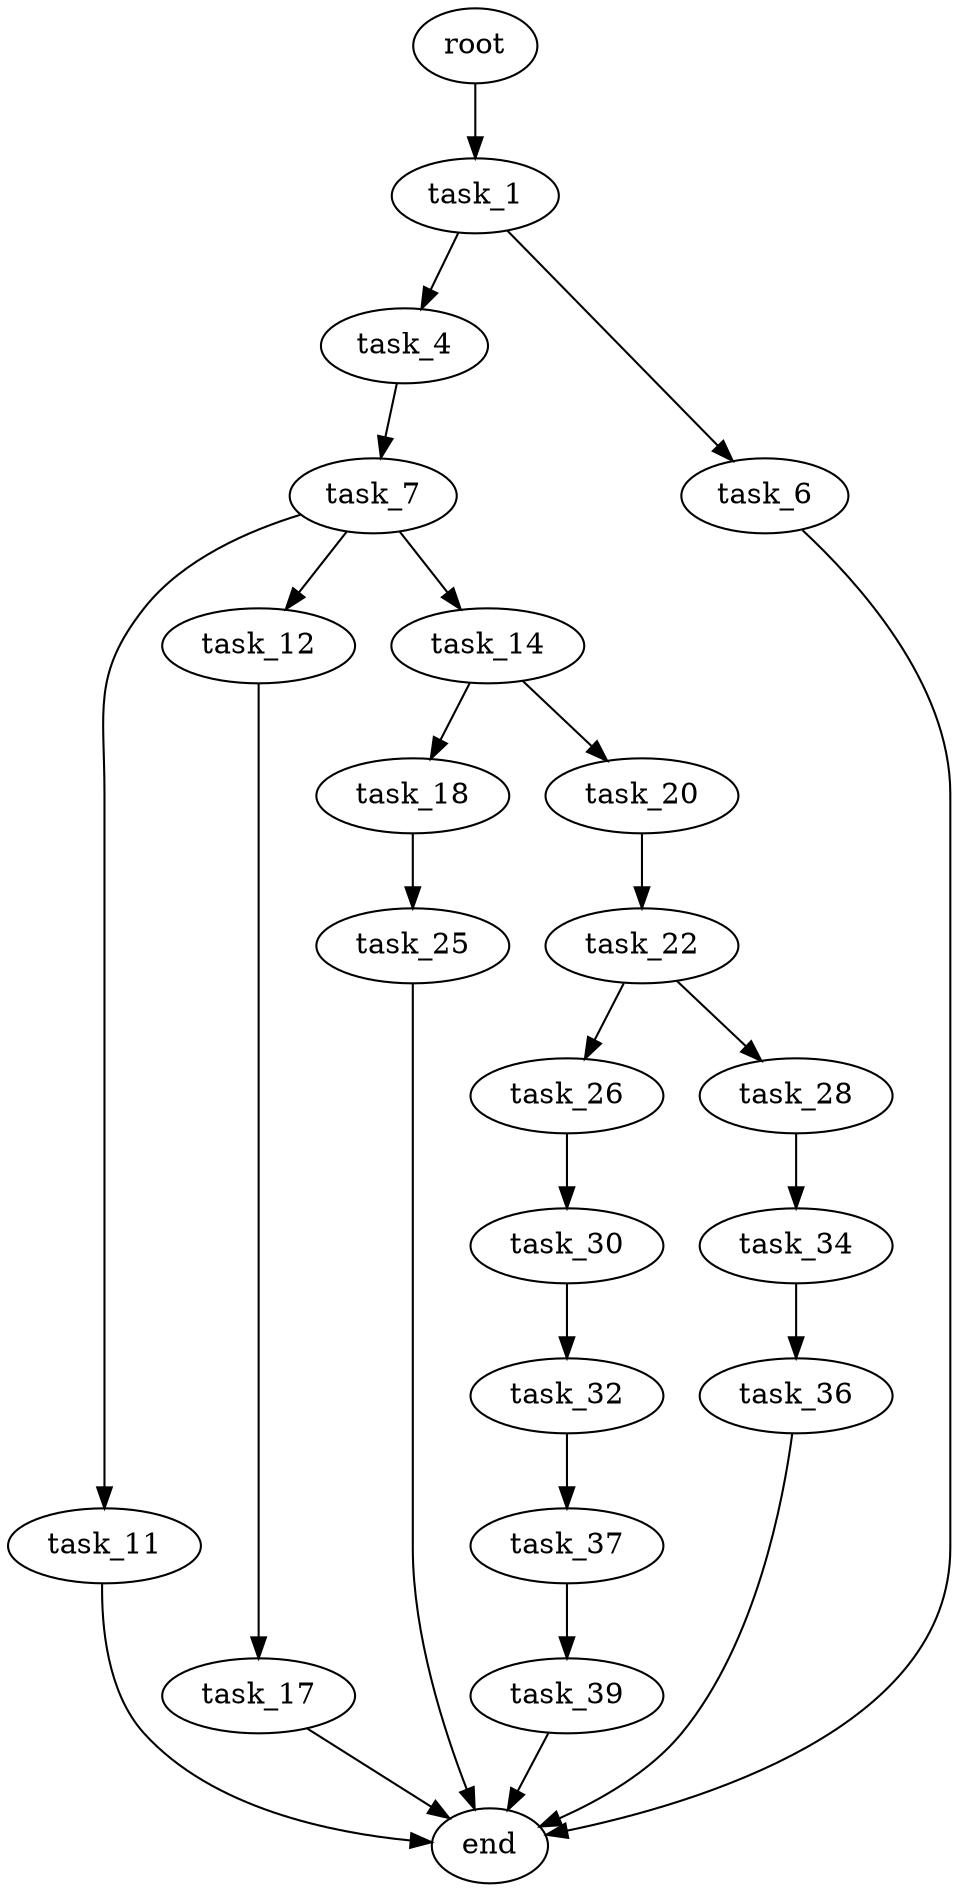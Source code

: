 digraph G {
  root [size="0.000000"];
  task_1 [size="444597720944.000000"];
  task_4 [size="1073741824000.000000"];
  task_6 [size="231928233984.000000"];
  task_7 [size="562725361880.000000"];
  end [size="0.000000"];
  task_11 [size="255697883622.000000"];
  task_12 [size="68719476736.000000"];
  task_14 [size="22432204023.000000"];
  task_17 [size="184919210372.000000"];
  task_18 [size="28991029248.000000"];
  task_20 [size="6708344270.000000"];
  task_25 [size="1980829971.000000"];
  task_22 [size="782757789696.000000"];
  task_26 [size="16716415391.000000"];
  task_28 [size="8589934592.000000"];
  task_30 [size="1073741824000.000000"];
  task_34 [size="68719476736.000000"];
  task_32 [size="1894611510.000000"];
  task_37 [size="1709789169.000000"];
  task_36 [size="213746496785.000000"];
  task_39 [size="5261660880.000000"];

  root -> task_1 [size="1.000000"];
  task_1 -> task_4 [size="536870912.000000"];
  task_1 -> task_6 [size="536870912.000000"];
  task_4 -> task_7 [size="838860800.000000"];
  task_6 -> end [size="1.000000"];
  task_7 -> task_11 [size="411041792.000000"];
  task_7 -> task_12 [size="411041792.000000"];
  task_7 -> task_14 [size="411041792.000000"];
  task_11 -> end [size="1.000000"];
  task_12 -> task_17 [size="134217728.000000"];
  task_14 -> task_18 [size="411041792.000000"];
  task_14 -> task_20 [size="411041792.000000"];
  task_17 -> end [size="1.000000"];
  task_18 -> task_25 [size="75497472.000000"];
  task_20 -> task_22 [size="679477248.000000"];
  task_25 -> end [size="1.000000"];
  task_22 -> task_26 [size="679477248.000000"];
  task_22 -> task_28 [size="679477248.000000"];
  task_26 -> task_30 [size="838860800.000000"];
  task_28 -> task_34 [size="33554432.000000"];
  task_30 -> task_32 [size="838860800.000000"];
  task_34 -> task_36 [size="134217728.000000"];
  task_32 -> task_37 [size="33554432.000000"];
  task_37 -> task_39 [size="209715200.000000"];
  task_36 -> end [size="1.000000"];
  task_39 -> end [size="1.000000"];
}
